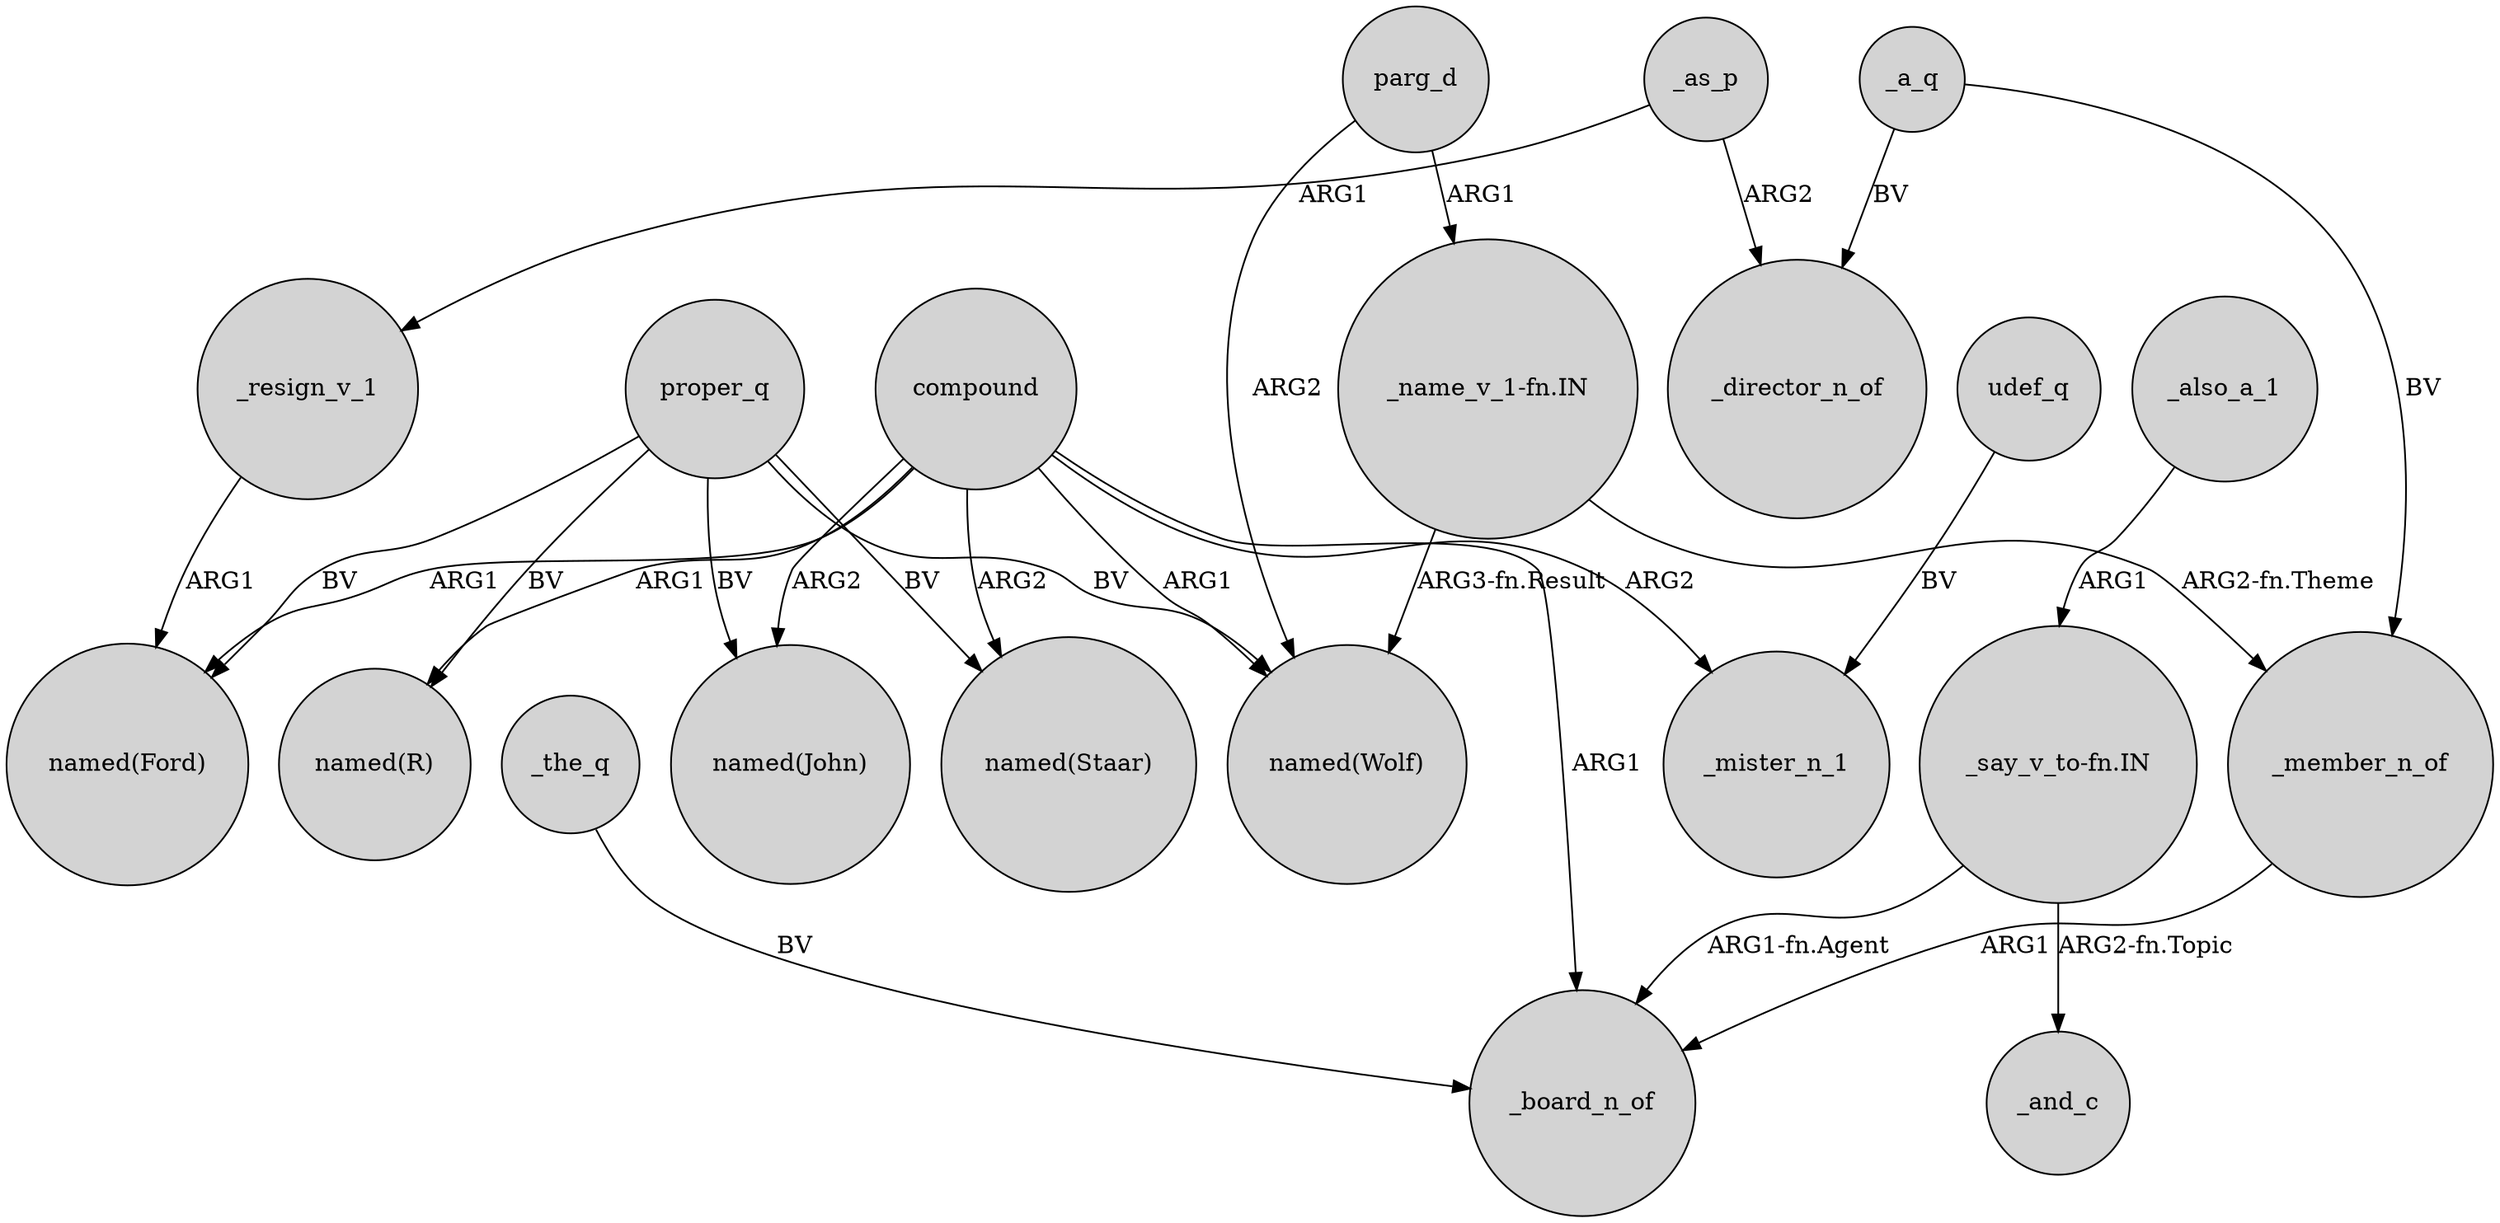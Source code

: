 digraph {
	node [shape=circle style=filled]
	compound -> "named(John)" [label=ARG2]
	_also_a_1 -> "_say_v_to-fn.IN" [label=ARG1]
	compound -> _board_n_of [label=ARG1]
	compound -> "named(Ford)" [label=ARG1]
	"_name_v_1-fn.IN" -> "named(Wolf)" [label="ARG3-fn.Result"]
	compound -> _mister_n_1 [label=ARG2]
	_member_n_of -> _board_n_of [label=ARG1]
	udef_q -> _mister_n_1 [label=BV]
	compound -> "named(R)" [label=ARG1]
	parg_d -> "_name_v_1-fn.IN" [label=ARG1]
	compound -> "named(Staar)" [label=ARG2]
	"_say_v_to-fn.IN" -> _board_n_of [label="ARG1-fn.Agent"]
	compound -> "named(Wolf)" [label=ARG1]
	parg_d -> "named(Wolf)" [label=ARG2]
	_the_q -> _board_n_of [label=BV]
	_resign_v_1 -> "named(Ford)" [label=ARG1]
	_a_q -> _director_n_of [label=BV]
	"_say_v_to-fn.IN" -> _and_c [label="ARG2-fn.Topic"]
	"_name_v_1-fn.IN" -> _member_n_of [label="ARG2-fn.Theme"]
	proper_q -> "named(Ford)" [label=BV]
	proper_q -> "named(R)" [label=BV]
	proper_q -> "named(Staar)" [label=BV]
	proper_q -> "named(Wolf)" [label=BV]
	proper_q -> "named(John)" [label=BV]
	_a_q -> _member_n_of [label=BV]
	_as_p -> _resign_v_1 [label=ARG1]
	_as_p -> _director_n_of [label=ARG2]
}

